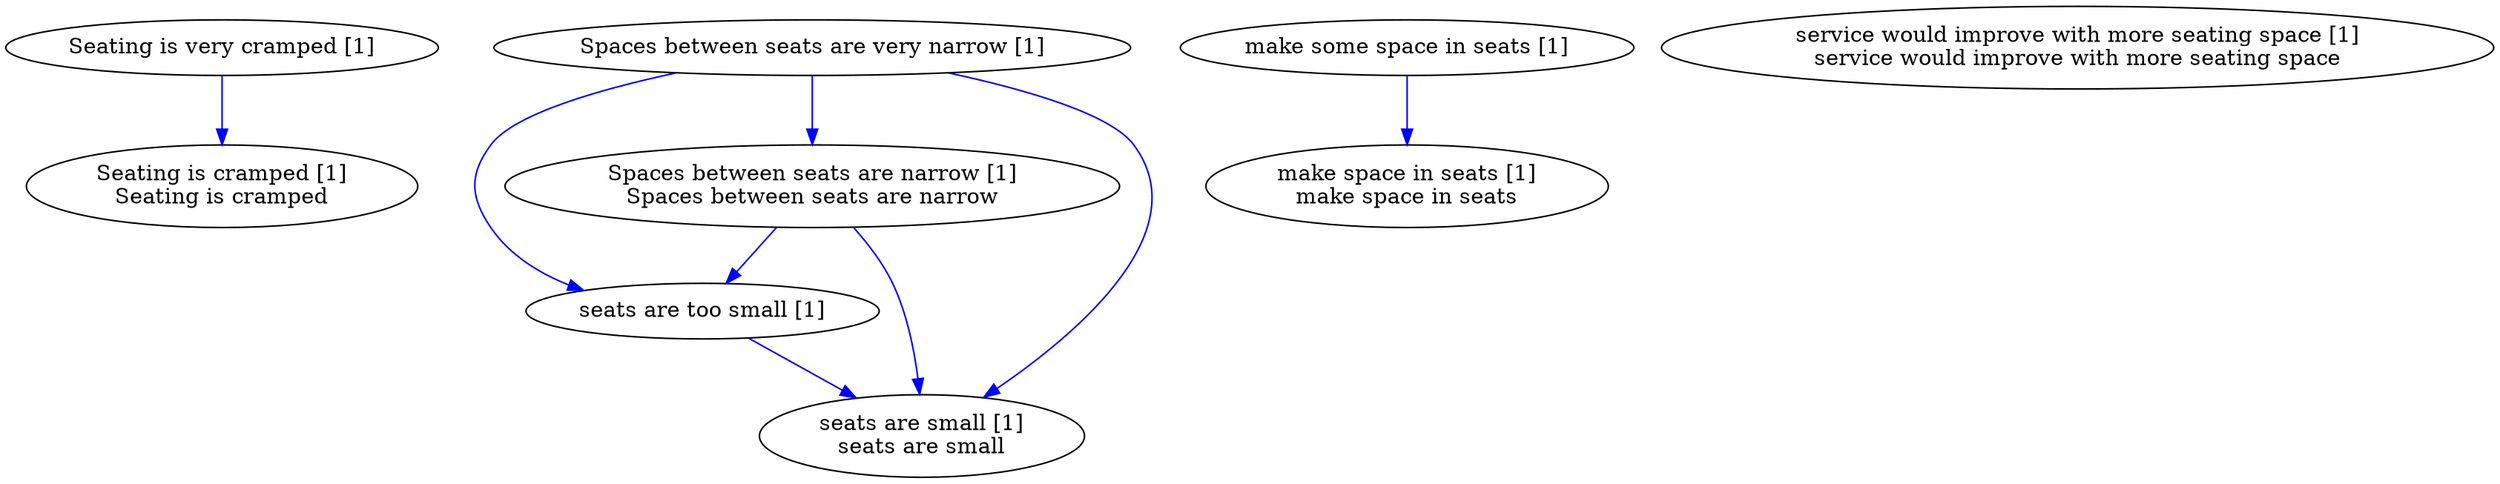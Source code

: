 digraph collapsedGraph {
"Seating is very cramped [1]""Seating is cramped [1]\nSeating is cramped""Spaces between seats are very narrow [1]""Spaces between seats are narrow [1]\nSpaces between seats are narrow""make some space in seats [1]""make space in seats [1]\nmake space in seats""seats are too small [1]""seats are small [1]\nseats are small""service would improve with more seating space [1]\nservice would improve with more seating space""Spaces between seats are narrow [1]\nSpaces between seats are narrow" -> "seats are small [1]\nseats are small" [color=blue]
"Spaces between seats are narrow [1]\nSpaces between seats are narrow" -> "seats are too small [1]" [color=blue]
"Spaces between seats are very narrow [1]" -> "seats are small [1]\nseats are small" [color=blue]
"Spaces between seats are very narrow [1]" -> "seats are too small [1]" [color=blue]
"Seating is very cramped [1]" -> "Seating is cramped [1]\nSeating is cramped" [color=blue]
"Spaces between seats are very narrow [1]" -> "Spaces between seats are narrow [1]\nSpaces between seats are narrow" [color=blue]
"make some space in seats [1]" -> "make space in seats [1]\nmake space in seats" [color=blue]
"seats are too small [1]" -> "seats are small [1]\nseats are small" [color=blue]
}
